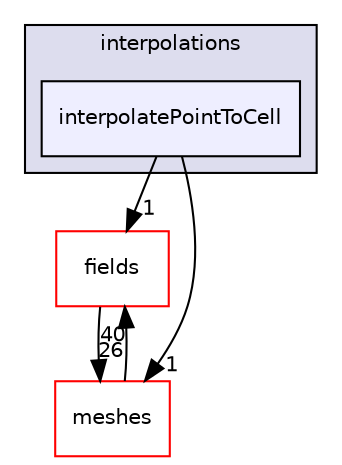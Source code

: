 digraph "src/OpenFOAM/interpolations/interpolatePointToCell" {
  bgcolor=transparent;
  compound=true
  node [ fontsize="10", fontname="Helvetica"];
  edge [ labelfontsize="10", labelfontname="Helvetica"];
  subgraph clusterdir_e764f87aebd421bcba631b254777cd25 {
    graph [ bgcolor="#ddddee", pencolor="black", label="interpolations" fontname="Helvetica", fontsize="10", URL="dir_e764f87aebd421bcba631b254777cd25.html"]
  dir_7056e5d0422e168eebb50ab7ef0e35a8 [shape=box, label="interpolatePointToCell", style="filled", fillcolor="#eeeeff", pencolor="black", URL="dir_7056e5d0422e168eebb50ab7ef0e35a8.html"];
  }
  dir_962442b8f989d5529fab5e0f0e4ffb74 [shape=box label="fields" color="red" URL="dir_962442b8f989d5529fab5e0f0e4ffb74.html"];
  dir_aa2423979fb45fc41c393a5db370ab21 [shape=box label="meshes" color="red" URL="dir_aa2423979fb45fc41c393a5db370ab21.html"];
  dir_962442b8f989d5529fab5e0f0e4ffb74->dir_aa2423979fb45fc41c393a5db370ab21 [headlabel="26", labeldistance=1.5 headhref="dir_002021_002227.html"];
  dir_aa2423979fb45fc41c393a5db370ab21->dir_962442b8f989d5529fab5e0f0e4ffb74 [headlabel="40", labeldistance=1.5 headhref="dir_002227_002021.html"];
  dir_7056e5d0422e168eebb50ab7ef0e35a8->dir_962442b8f989d5529fab5e0f0e4ffb74 [headlabel="1", labeldistance=1.5 headhref="dir_002120_002021.html"];
  dir_7056e5d0422e168eebb50ab7ef0e35a8->dir_aa2423979fb45fc41c393a5db370ab21 [headlabel="1", labeldistance=1.5 headhref="dir_002120_002227.html"];
}
